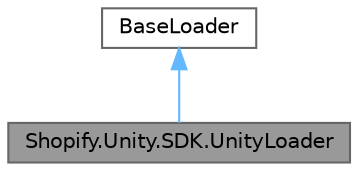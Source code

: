 digraph "Shopify.Unity.SDK.UnityLoader"
{
 // LATEX_PDF_SIZE
  bgcolor="transparent";
  edge [fontname=Helvetica,fontsize=10,labelfontname=Helvetica,labelfontsize=10];
  node [fontname=Helvetica,fontsize=10,shape=box,height=0.2,width=0.4];
  Node1 [id="Node000001",label="Shopify.Unity.SDK.UnityLoader",height=0.2,width=0.4,color="gray40", fillcolor="grey60", style="filled", fontcolor="black",tooltip="Performs network communication to send GraphQL queries between Unity and a Shopify GraphQL endpoint."];
  Node2 -> Node1 [id="edge1_Node000001_Node000002",dir="back",color="steelblue1",style="solid",tooltip=" "];
  Node2 [id="Node000002",label="BaseLoader",height=0.2,width=0.4,color="gray40", fillcolor="white", style="filled",URL="$class_shopify_1_1_unity_1_1_s_d_k_1_1_base_loader.html",tooltip="An abstract base that must be defined by classes that will perform network communication."];
}

